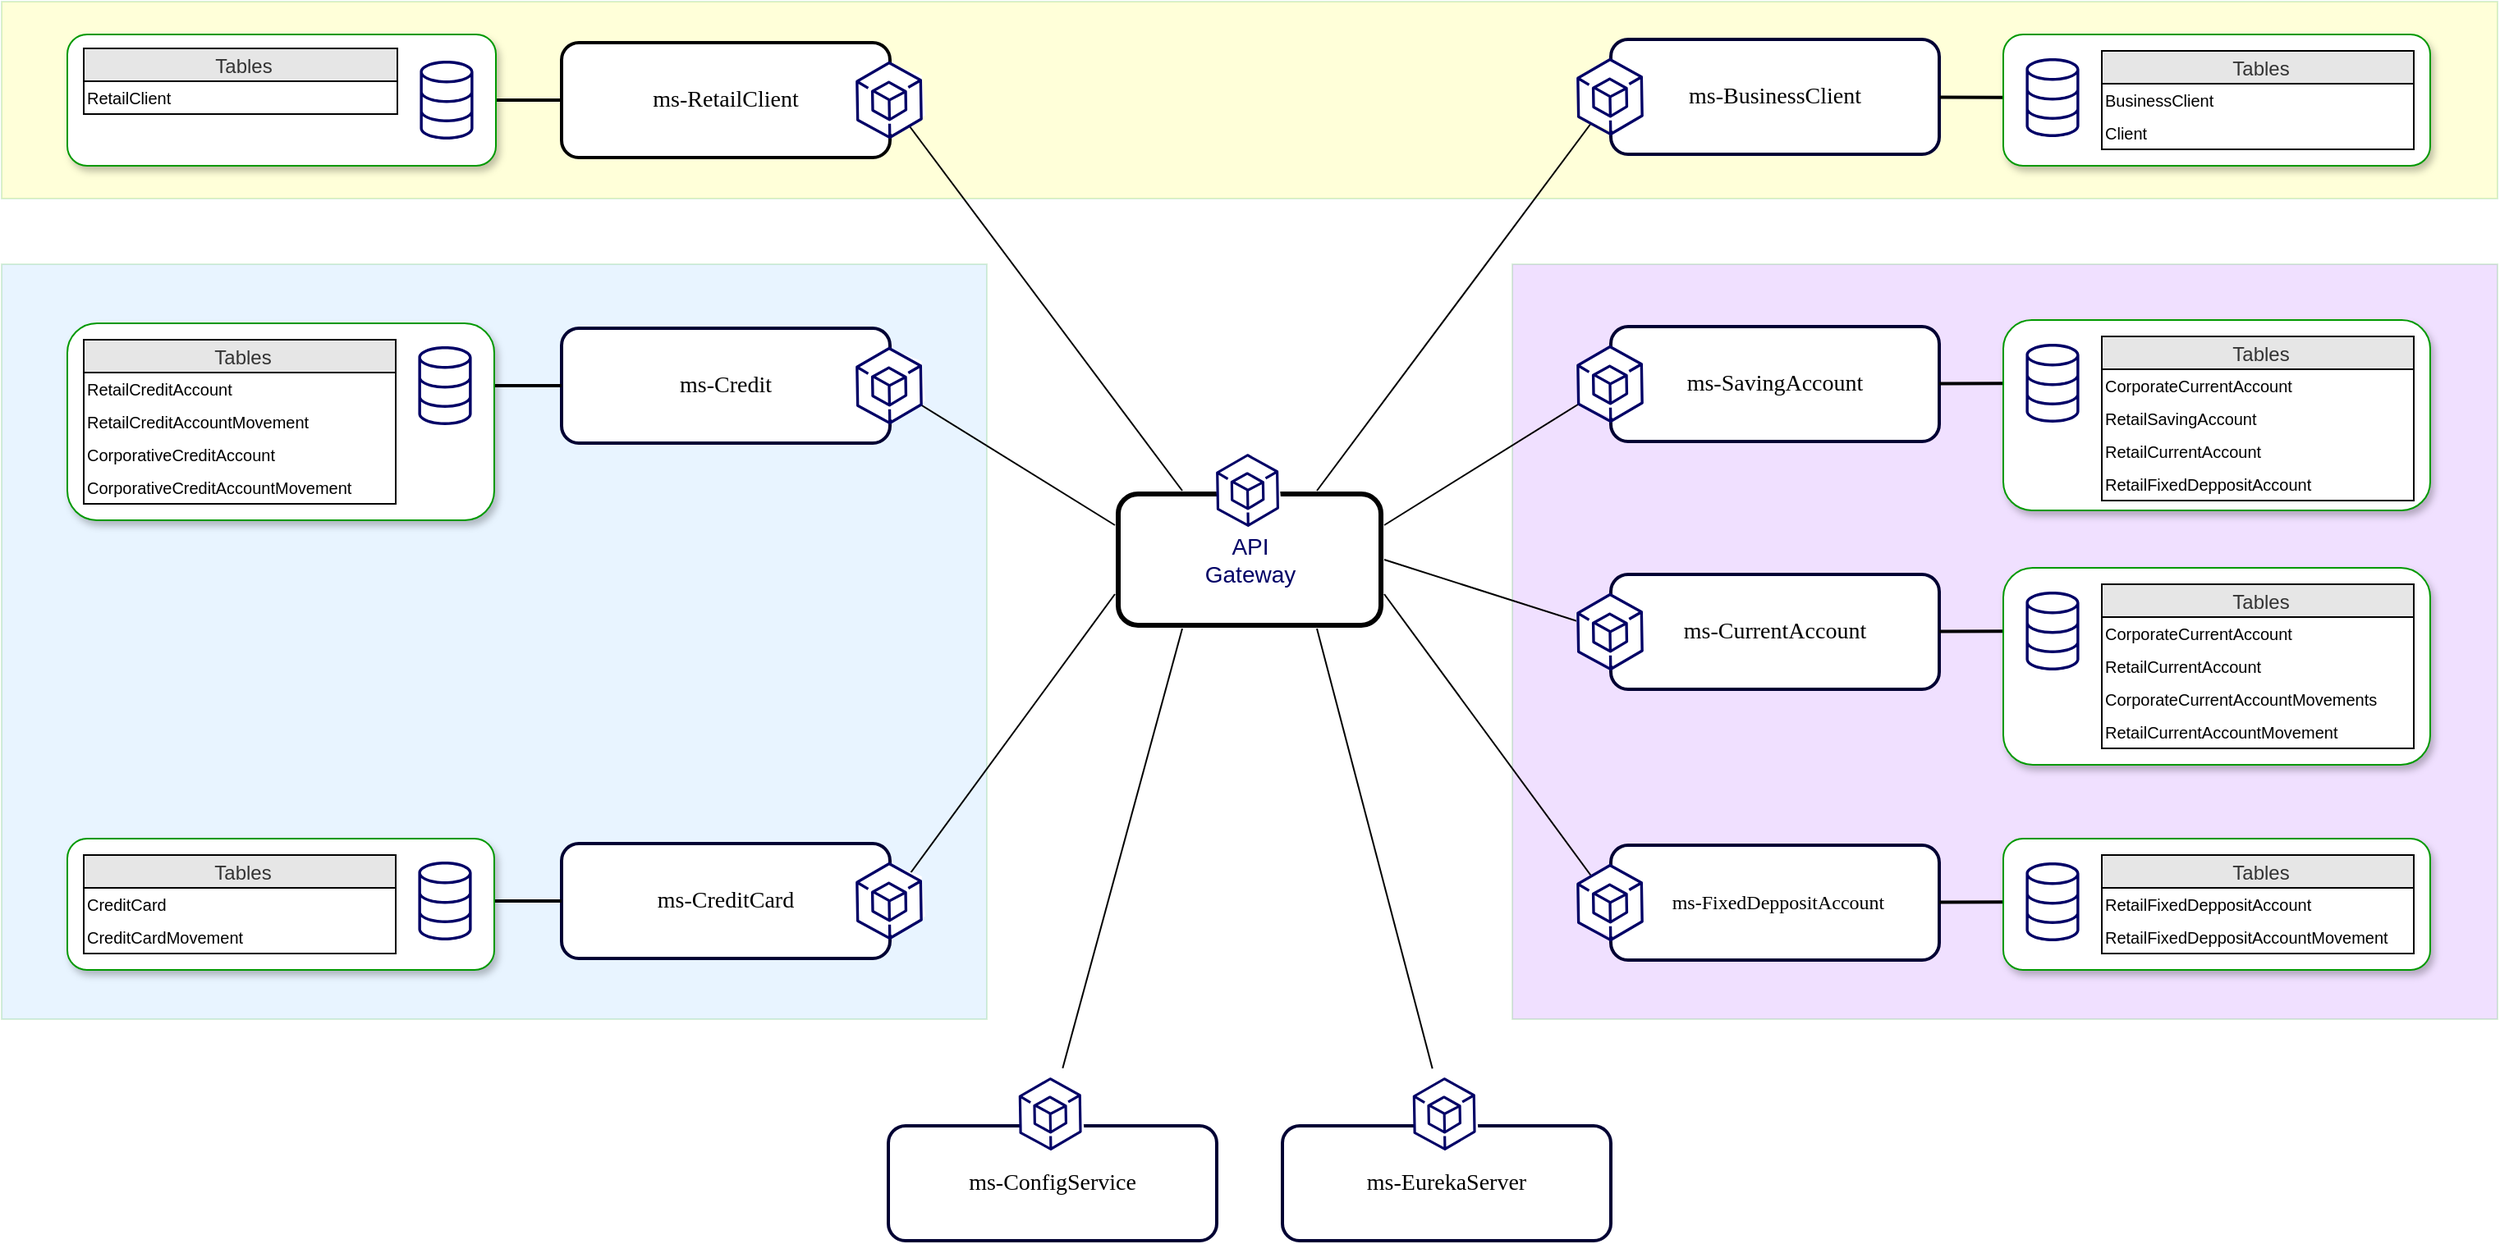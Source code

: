 <mxfile version="17.2.4" type="device"><diagram name="Page-1" id="8ce9d11a-91a2-4d17-14d8-a56ed91bf033"><mxGraphModel dx="1422" dy="865" grid="1" gridSize="10" guides="1" tooltips="1" connect="1" arrows="1" fold="1" page="1" pageScale="1" pageWidth="1654" pageHeight="1169" background="none" math="0" shadow="0"><root><mxCell id="0"/><mxCell id="1" parent="0"/><mxCell id="gxVAvb1nZ87aypQsvZ4N-100" value="" style="rounded=0;whiteSpace=wrap;html=1;shadow=0;glass=0;strokeColor=#009900;fillColor=#9933FF;opacity=15;sketch=0;gradientColor=none;gradientDirection=north;" parent="1" vertex="1"><mxGeometry x="960" y="220" width="600" height="460" as="geometry"/></mxCell><mxCell id="gxVAvb1nZ87aypQsvZ4N-98" value="" style="rounded=0;whiteSpace=wrap;html=1;shadow=0;glass=0;strokeColor=#009900;fillColor=#66B2FF;opacity=15;sketch=0;gradientColor=none;gradientDirection=north;" parent="1" vertex="1"><mxGeometry x="40" y="220" width="600" height="460" as="geometry"/></mxCell><mxCell id="gxVAvb1nZ87aypQsvZ4N-97" value="" style="rounded=0;whiteSpace=wrap;html=1;shadow=0;glass=0;strokeColor=#009900;fillColor=#FFFF00;opacity=15;sketch=0;gradientColor=none;gradientDirection=north;" parent="1" vertex="1"><mxGeometry x="40" y="60" width="1520" height="120" as="geometry"/></mxCell><mxCell id="gxVAvb1nZ87aypQsvZ4N-83" style="edgeStyle=none;rounded=0;orthogonalLoop=1;jettySize=auto;html=1;exitX=0;exitY=0.5;exitDx=0;exitDy=0;entryX=1;entryY=0.25;entryDx=0;entryDy=0;endArrow=none;endFill=0;" parent="1" source="_Uz7mDWVABXSQ33nbeNP-8" target="_Uz7mDWVABXSQ33nbeNP-144" edge="1"><mxGeometry relative="1" as="geometry"/></mxCell><mxCell id="gxVAvb1nZ87aypQsvZ4N-111" style="edgeStyle=none;rounded=0;orthogonalLoop=1;jettySize=auto;html=1;exitX=0.25;exitY=1;exitDx=0;exitDy=0;fontSize=12;endArrow=none;endFill=0;" parent="1" source="_Uz7mDWVABXSQ33nbeNP-144" target="gxVAvb1nZ87aypQsvZ4N-104" edge="1"><mxGeometry relative="1" as="geometry"/></mxCell><mxCell id="gxVAvb1nZ87aypQsvZ4N-112" style="edgeStyle=none;rounded=0;orthogonalLoop=1;jettySize=auto;html=1;exitX=0.75;exitY=1;exitDx=0;exitDy=0;fontSize=12;endArrow=none;endFill=0;" parent="1" source="_Uz7mDWVABXSQ33nbeNP-144" target="gxVAvb1nZ87aypQsvZ4N-110" edge="1"><mxGeometry relative="1" as="geometry"/></mxCell><mxCell id="gxVAvb1nZ87aypQsvZ4N-84" style="edgeStyle=none;rounded=0;orthogonalLoop=1;jettySize=auto;html=1;exitX=0;exitY=0.5;exitDx=0;exitDy=0;entryX=1;entryY=0.5;entryDx=0;entryDy=0;endArrow=none;endFill=0;" parent="1" source="JOhAV4occEGOmYZ6tUo2-1" target="_Uz7mDWVABXSQ33nbeNP-144" edge="1"><mxGeometry relative="1" as="geometry"/></mxCell><mxCell id="gxVAvb1nZ87aypQsvZ4N-86" style="edgeStyle=none;rounded=0;orthogonalLoop=1;jettySize=auto;html=1;exitX=1;exitY=0.5;exitDx=0;exitDy=0;entryX=0;entryY=0.75;entryDx=0;entryDy=0;endArrow=none;endFill=0;" parent="1" source="gxVAvb1nZ87aypQsvZ4N-43" target="_Uz7mDWVABXSQ33nbeNP-144" edge="1"><mxGeometry relative="1" as="geometry"/></mxCell><mxCell id="gxVAvb1nZ87aypQsvZ4N-85" style="edgeStyle=none;rounded=0;orthogonalLoop=1;jettySize=auto;html=1;exitX=0;exitY=0.5;exitDx=0;exitDy=0;entryX=1;entryY=0.75;entryDx=0;entryDy=0;endArrow=none;endFill=0;" parent="1" source="gxVAvb1nZ87aypQsvZ4N-58" target="_Uz7mDWVABXSQ33nbeNP-144" edge="1"><mxGeometry relative="1" as="geometry"/></mxCell><mxCell id="gxVAvb1nZ87aypQsvZ4N-79" style="edgeStyle=none;rounded=0;orthogonalLoop=1;jettySize=auto;html=1;exitX=1;exitY=0.5;exitDx=0;exitDy=0;endArrow=none;endFill=0;entryX=0.25;entryY=0;entryDx=0;entryDy=0;" parent="1" source="_Uz7mDWVABXSQ33nbeNP-14" target="_Uz7mDWVABXSQ33nbeNP-144" edge="1"><mxGeometry relative="1" as="geometry"><mxPoint x="750" y="220" as="targetPoint"/><mxPoint x="502.5" y="155" as="sourcePoint"/></mxGeometry></mxCell><mxCell id="_Uz7mDWVABXSQ33nbeNP-14" value="ms-RetailClient" style="rounded=1;whiteSpace=wrap;html=1;shadow=0;labelBackgroundColor=none;strokeWidth=2;fontFamily=Verdana;fontSize=14;align=center;strokeColor=#000000;" parent="1" vertex="1"><mxGeometry x="381" y="85" width="200" height="70" as="geometry"/></mxCell><mxCell id="_Uz7mDWVABXSQ33nbeNP-24" value="" style="group;rotation=180;" parent="1" vertex="1" connectable="0"><mxGeometry x="551" y="90.5" width="59" height="59" as="geometry"/></mxCell><mxCell id="_Uz7mDWVABXSQ33nbeNP-25" value="" style="html=1;whiteSpace=wrap;shape=isoCube2;backgroundOutline=1;isoAngle=15;strokeColor=#FFFFFF;fillColor=default;gradientColor=none;rotation=-365;" parent="_Uz7mDWVABXSQ33nbeNP-24" vertex="1"><mxGeometry x="10" y="7" width="40" height="43" as="geometry"/></mxCell><mxCell id="_Uz7mDWVABXSQ33nbeNP-26" value="" style="sketch=0;outlineConnect=0;fontColor=#232F3E;gradientColor=none;gradientDirection=north;fillColor=none;strokeColor=#000066;dashed=0;verticalLabelPosition=bottom;verticalAlign=top;align=center;html=1;fontSize=12;fontStyle=0;aspect=fixed;shape=mxgraph.aws4.resourceIcon;resIcon=mxgraph.aws4.tools_and_sdks;rotation=359;" parent="_Uz7mDWVABXSQ33nbeNP-24" vertex="1"><mxGeometry width="59" height="59" as="geometry"/></mxCell><mxCell id="_Uz7mDWVABXSQ33nbeNP-136" value="" style="edgeStyle=none;rounded=0;orthogonalLoop=1;jettySize=auto;html=1;fontSize=12;fontColor=#333333;endArrow=none;endFill=0;strokeWidth=2;" parent="1" source="_Uz7mDWVABXSQ33nbeNP-133" target="_Uz7mDWVABXSQ33nbeNP-14" edge="1"><mxGeometry relative="1" as="geometry"/></mxCell><mxCell id="_Uz7mDWVABXSQ33nbeNP-126" value="" style="whiteSpace=wrap;html=1;fontSize=14;strokeColor=#009900;fillColor=default;gradientColor=none;gradientDirection=south;rounded=1;shadow=1;" parent="1" vertex="1"><mxGeometry x="80" y="80" width="261" height="80" as="geometry"/></mxCell><mxCell id="_Uz7mDWVABXSQ33nbeNP-127" value="Tables" style="swimlane;fontStyle=0;childLayout=stackLayout;horizontal=1;startSize=20;horizontalStack=0;resizeParent=1;resizeParentMax=0;resizeLast=0;collapsible=1;marginBottom=0;fontSize=12;gradientDirection=east;spacingLeft=4;align=center;strokeColor=default;gradientColor=none;swimlaneFillColor=#FFFFFF;fillColor=#E6E6E6;fontColor=#333333;" parent="1" vertex="1"><mxGeometry x="90" y="88.5" width="191" height="40" as="geometry"><mxRectangle x="780" y="240" width="50" height="30" as="alternateBounds"/></mxGeometry></mxCell><mxCell id="_Uz7mDWVABXSQ33nbeNP-130" value="RetailClient" style="text;strokeColor=none;fillColor=none;align=left;verticalAlign=middle;spacingLeft=2;spacingRight=4;overflow=hidden;points=[[0,0.5],[1,0.5]];portConstraint=eastwest;rotatable=0;fontSize=10;spacing=0;" parent="_Uz7mDWVABXSQ33nbeNP-127" vertex="1"><mxGeometry y="20" width="191" height="20" as="geometry"/></mxCell><mxCell id="_Uz7mDWVABXSQ33nbeNP-131" value="" style="group" parent="1" vertex="1" connectable="0"><mxGeometry x="281" y="90" width="60" height="60" as="geometry"/></mxCell><mxCell id="_Uz7mDWVABXSQ33nbeNP-132" value="" style="shape=cylinder3;whiteSpace=wrap;html=1;boundedLbl=1;backgroundOutline=1;size=15;fontSize=14;strokeColor=none;fillColor=#FFFFFF;gradientColor=none;" parent="_Uz7mDWVABXSQ33nbeNP-131" vertex="1"><mxGeometry x="14.615" y="6.154" width="30.769" height="47.692" as="geometry"/></mxCell><mxCell id="_Uz7mDWVABXSQ33nbeNP-133" value="" style="sketch=0;points=[[0,0,0],[0.25,0,0],[0.5,0,0],[0.75,0,0],[1,0,0],[0,1,0],[0.25,1,0],[0.5,1,0],[0.75,1,0],[1,1,0],[0,0.25,0],[0,0.5,0],[0,0.75,0],[1,0.25,0],[1,0.5,0],[1,0.75,0]];outlineConnect=0;fontColor=#232F3E;gradientColor=none;gradientDirection=north;fillColor=none;strokeColor=#000066;dashed=0;verticalLabelPosition=bottom;verticalAlign=top;align=center;html=1;fontSize=12;fontStyle=0;aspect=fixed;shape=mxgraph.aws4.resourceIcon;resIcon=mxgraph.aws4.database;" parent="_Uz7mDWVABXSQ33nbeNP-131" vertex="1"><mxGeometry width="60" height="60" as="geometry"/></mxCell><mxCell id="gxVAvb1nZ87aypQsvZ4N-81" style="edgeStyle=none;rounded=0;orthogonalLoop=1;jettySize=auto;html=1;exitX=0;exitY=0.5;exitDx=0;exitDy=0;entryX=0.75;entryY=0;entryDx=0;entryDy=0;endArrow=none;endFill=0;" parent="1" source="17ea667e15c223fc-8" target="_Uz7mDWVABXSQ33nbeNP-144" edge="1"><mxGeometry relative="1" as="geometry"/></mxCell><mxCell id="gxVAvb1nZ87aypQsvZ4N-82" style="edgeStyle=none;rounded=0;orthogonalLoop=1;jettySize=auto;html=1;exitX=1;exitY=0.5;exitDx=0;exitDy=0;entryX=0;entryY=0.25;entryDx=0;entryDy=0;endArrow=none;endFill=0;" parent="1" source="_Uz7mDWVABXSQ33nbeNP-13" target="_Uz7mDWVABXSQ33nbeNP-144" edge="1"><mxGeometry relative="1" as="geometry"/></mxCell><mxCell id="gxVAvb1nZ87aypQsvZ4N-90" value="" style="group" parent="1" vertex="1" connectable="0"><mxGeometry x="80" y="570" width="530" height="80" as="geometry"/></mxCell><mxCell id="gxVAvb1nZ87aypQsvZ4N-43" value="ms-CreditCard" style="rounded=1;whiteSpace=wrap;html=1;shadow=0;labelBackgroundColor=none;strokeWidth=2;fontFamily=Verdana;fontSize=14;align=center;perimeterSpacing=0;strokeColor=#000033;" parent="gxVAvb1nZ87aypQsvZ4N-90" vertex="1"><mxGeometry x="301" y="3" width="200" height="70" as="geometry"/></mxCell><mxCell id="gxVAvb1nZ87aypQsvZ4N-44" value="" style="group;rotation=180;" parent="gxVAvb1nZ87aypQsvZ4N-90" vertex="1" connectable="0"><mxGeometry x="471" y="8.5" width="59" height="59" as="geometry"/></mxCell><mxCell id="gxVAvb1nZ87aypQsvZ4N-45" value="" style="html=1;whiteSpace=wrap;shape=isoCube2;backgroundOutline=1;isoAngle=15;strokeColor=#FFFFFF;fillColor=default;gradientColor=none;rotation=-365;" parent="gxVAvb1nZ87aypQsvZ4N-44" vertex="1"><mxGeometry x="10" y="7" width="40" height="43" as="geometry"/></mxCell><mxCell id="gxVAvb1nZ87aypQsvZ4N-46" value="" style="sketch=0;outlineConnect=0;fontColor=#232F3E;gradientColor=none;gradientDirection=north;fillColor=none;strokeColor=#000066;dashed=0;verticalLabelPosition=bottom;verticalAlign=top;align=center;html=1;fontSize=12;fontStyle=0;aspect=fixed;shape=mxgraph.aws4.resourceIcon;resIcon=mxgraph.aws4.tools_and_sdks;rotation=359;" parent="gxVAvb1nZ87aypQsvZ4N-44" vertex="1"><mxGeometry width="59" height="59" as="geometry"/></mxCell><mxCell id="gxVAvb1nZ87aypQsvZ4N-47" value="" style="edgeStyle=none;rounded=0;orthogonalLoop=1;jettySize=auto;html=1;fontSize=12;fontColor=#333333;endArrow=none;endFill=0;strokeWidth=2;" parent="gxVAvb1nZ87aypQsvZ4N-90" source="gxVAvb1nZ87aypQsvZ4N-56" target="gxVAvb1nZ87aypQsvZ4N-43" edge="1"><mxGeometry relative="1" as="geometry"/></mxCell><mxCell id="gxVAvb1nZ87aypQsvZ4N-48" value="" style="whiteSpace=wrap;html=1;fontSize=14;strokeColor=#009900;fillColor=#FFFFFF;gradientColor=none;gradientDirection=south;shadow=1;rounded=1;" parent="gxVAvb1nZ87aypQsvZ4N-90" vertex="1"><mxGeometry width="260" height="80" as="geometry"/></mxCell><mxCell id="gxVAvb1nZ87aypQsvZ4N-49" value="Tables" style="swimlane;fontStyle=0;childLayout=stackLayout;horizontal=1;startSize=20;horizontalStack=0;resizeParent=1;resizeParentMax=0;resizeLast=0;collapsible=1;marginBottom=0;fontSize=12;gradientDirection=east;spacingLeft=4;align=center;strokeColor=default;gradientColor=none;swimlaneFillColor=#FFFFFF;fillColor=#E6E6E6;fontColor=#333333;" parent="gxVAvb1nZ87aypQsvZ4N-90" vertex="1"><mxGeometry x="10" y="10" width="190" height="60" as="geometry"><mxRectangle x="780" y="240" width="50" height="30" as="alternateBounds"/></mxGeometry></mxCell><mxCell id="gxVAvb1nZ87aypQsvZ4N-50" value="CreditCard" style="text;strokeColor=none;fillColor=none;align=left;verticalAlign=middle;spacingLeft=2;spacingRight=4;overflow=hidden;points=[[0,0.5],[1,0.5]];portConstraint=eastwest;rotatable=0;fontSize=10;spacing=0;" parent="gxVAvb1nZ87aypQsvZ4N-49" vertex="1"><mxGeometry y="20" width="190" height="20" as="geometry"/></mxCell><mxCell id="gxVAvb1nZ87aypQsvZ4N-51" value="CreditCardMovement" style="text;strokeColor=none;fillColor=none;align=left;verticalAlign=middle;spacingLeft=2;spacingRight=4;overflow=hidden;points=[[0,0.5],[1,0.5]];portConstraint=eastwest;rotatable=0;fontSize=10;spacing=0;" parent="gxVAvb1nZ87aypQsvZ4N-49" vertex="1"><mxGeometry y="40" width="190" height="20" as="geometry"/></mxCell><mxCell id="gxVAvb1nZ87aypQsvZ4N-54" value="" style="group" parent="gxVAvb1nZ87aypQsvZ4N-90" vertex="1" connectable="0"><mxGeometry x="200" y="8" width="60" height="60" as="geometry"/></mxCell><mxCell id="gxVAvb1nZ87aypQsvZ4N-55" value="" style="shape=cylinder3;whiteSpace=wrap;html=1;boundedLbl=1;backgroundOutline=1;size=15;fontSize=14;strokeColor=none;fillColor=#FFFFFF;gradientColor=none;" parent="gxVAvb1nZ87aypQsvZ4N-54" vertex="1"><mxGeometry x="14.615" y="6.154" width="30.769" height="47.692" as="geometry"/></mxCell><mxCell id="gxVAvb1nZ87aypQsvZ4N-56" value="" style="sketch=0;points=[[0,0,0],[0.25,0,0],[0.5,0,0],[0.75,0,0],[1,0,0],[0,1,0],[0.25,1,0],[0.5,1,0],[0.75,1,0],[1,1,0],[0,0.25,0],[0,0.5,0],[0,0.75,0],[1,0.25,0],[1,0.5,0],[1,0.75,0]];outlineConnect=0;fontColor=#232F3E;gradientColor=none;gradientDirection=north;fillColor=none;strokeColor=#000066;dashed=0;verticalLabelPosition=bottom;verticalAlign=top;align=center;html=1;fontSize=12;fontStyle=0;aspect=fixed;shape=mxgraph.aws4.resourceIcon;resIcon=mxgraph.aws4.database;" parent="gxVAvb1nZ87aypQsvZ4N-54" vertex="1"><mxGeometry width="60" height="60" as="geometry"/></mxCell><mxCell id="gxVAvb1nZ87aypQsvZ4N-91" value="" style="group" parent="1" vertex="1" connectable="0"><mxGeometry x="990" y="570" width="529" height="80" as="geometry"/></mxCell><mxCell id="gxVAvb1nZ87aypQsvZ4N-58" value="ms-FixedDeppositAccount" style="rounded=1;whiteSpace=wrap;html=1;shadow=0;labelBackgroundColor=none;strokeWidth=2;fontFamily=Verdana;fontSize=12;align=center;strokeColor=#000033;spacingLeft=4;" parent="gxVAvb1nZ87aypQsvZ4N-91" vertex="1"><mxGeometry x="30" y="4" width="200" height="70" as="geometry"/></mxCell><mxCell id="gxVAvb1nZ87aypQsvZ4N-59" value="" style="group;rotation=180;" parent="gxVAvb1nZ87aypQsvZ4N-91" vertex="1" connectable="0"><mxGeometry y="9.5" width="59" height="59" as="geometry"/></mxCell><mxCell id="gxVAvb1nZ87aypQsvZ4N-60" value="" style="html=1;whiteSpace=wrap;shape=isoCube2;backgroundOutline=1;isoAngle=15;strokeColor=#FFFFFF;fillColor=default;gradientColor=none;rotation=-365;" parent="gxVAvb1nZ87aypQsvZ4N-59" vertex="1"><mxGeometry x="10" y="7" width="40" height="43" as="geometry"/></mxCell><mxCell id="gxVAvb1nZ87aypQsvZ4N-61" value="" style="sketch=0;outlineConnect=0;fontColor=#232F3E;gradientColor=none;gradientDirection=north;fillColor=none;strokeColor=#000066;dashed=0;verticalLabelPosition=bottom;verticalAlign=top;align=center;html=1;fontSize=12;fontStyle=0;aspect=fixed;shape=mxgraph.aws4.resourceIcon;resIcon=mxgraph.aws4.tools_and_sdks;rotation=359;" parent="gxVAvb1nZ87aypQsvZ4N-59" vertex="1"><mxGeometry width="59" height="59" as="geometry"/></mxCell><mxCell id="gxVAvb1nZ87aypQsvZ4N-62" value="" style="edgeStyle=none;rounded=0;orthogonalLoop=1;jettySize=auto;html=1;fontSize=12;fontColor=#333333;endArrow=none;endFill=0;strokeWidth=2;" parent="gxVAvb1nZ87aypQsvZ4N-91" source="gxVAvb1nZ87aypQsvZ4N-71" target="gxVAvb1nZ87aypQsvZ4N-58" edge="1"><mxGeometry relative="1" as="geometry"/></mxCell><mxCell id="gxVAvb1nZ87aypQsvZ4N-63" value="" style="whiteSpace=wrap;html=1;fontSize=14;strokeColor=#009900;fillColor=#FFFFFF;gradientColor=none;gradientDirection=south;shadow=1;rounded=1;" parent="gxVAvb1nZ87aypQsvZ4N-91" vertex="1"><mxGeometry x="269" width="260" height="80" as="geometry"/></mxCell><mxCell id="gxVAvb1nZ87aypQsvZ4N-64" value="Tables" style="swimlane;fontStyle=0;childLayout=stackLayout;horizontal=1;startSize=20;horizontalStack=0;resizeParent=1;resizeParentMax=0;resizeLast=0;collapsible=1;marginBottom=0;fontSize=12;gradientDirection=east;spacingLeft=4;align=center;strokeColor=default;gradientColor=none;swimlaneFillColor=#FFFFFF;fillColor=#E6E6E6;fontColor=#333333;" parent="gxVAvb1nZ87aypQsvZ4N-91" vertex="1"><mxGeometry x="329" y="10" width="190" height="60" as="geometry"><mxRectangle x="780" y="240" width="50" height="30" as="alternateBounds"/></mxGeometry></mxCell><mxCell id="gxVAvb1nZ87aypQsvZ4N-68" value="RetailFixedDeppositAccount" style="text;strokeColor=none;fillColor=none;align=left;verticalAlign=middle;spacingLeft=2;spacingRight=4;overflow=hidden;points=[[0,0.5],[1,0.5]];portConstraint=eastwest;rotatable=0;fontSize=10;spacing=0;" parent="gxVAvb1nZ87aypQsvZ4N-64" vertex="1"><mxGeometry y="20" width="190" height="20" as="geometry"/></mxCell><mxCell id="gxVAvb1nZ87aypQsvZ4N-66" value="RetailFixedDeppositAccountMovement" style="text;strokeColor=none;fillColor=none;align=left;verticalAlign=middle;spacingLeft=2;spacingRight=4;overflow=hidden;points=[[0,0.5],[1,0.5]];portConstraint=eastwest;rotatable=0;fontSize=10;spacing=0;" parent="gxVAvb1nZ87aypQsvZ4N-64" vertex="1"><mxGeometry y="40" width="190" height="20" as="geometry"/></mxCell><mxCell id="gxVAvb1nZ87aypQsvZ4N-69" value="" style="group" parent="gxVAvb1nZ87aypQsvZ4N-91" vertex="1" connectable="0"><mxGeometry x="269" y="8.5" width="60" height="60" as="geometry"/></mxCell><mxCell id="gxVAvb1nZ87aypQsvZ4N-70" value="" style="shape=cylinder3;whiteSpace=wrap;html=1;boundedLbl=1;backgroundOutline=1;size=15;fontSize=14;strokeColor=none;fillColor=#FFFFFF;gradientColor=none;" parent="gxVAvb1nZ87aypQsvZ4N-69" vertex="1"><mxGeometry x="14.615" y="6.154" width="30.769" height="47.692" as="geometry"/></mxCell><mxCell id="gxVAvb1nZ87aypQsvZ4N-71" value="" style="sketch=0;points=[[0,0,0],[0.25,0,0],[0.5,0,0],[0.75,0,0],[1,0,0],[0,1,0],[0.25,1,0],[0.5,1,0],[0.75,1,0],[1,1,0],[0,0.25,0],[0,0.5,0],[0,0.75,0],[1,0.25,0],[1,0.5,0],[1,0.75,0]];outlineConnect=0;fontColor=#232F3E;gradientColor=none;gradientDirection=north;fillColor=none;strokeColor=#000066;dashed=0;verticalLabelPosition=bottom;verticalAlign=top;align=center;html=1;fontSize=12;fontStyle=0;aspect=fixed;shape=mxgraph.aws4.resourceIcon;resIcon=mxgraph.aws4.database;" parent="gxVAvb1nZ87aypQsvZ4N-69" vertex="1"><mxGeometry width="60" height="60" as="geometry"/></mxCell><mxCell id="gxVAvb1nZ87aypQsvZ4N-92" value="" style="group" parent="1" vertex="1" connectable="0"><mxGeometry x="80" y="256" width="530" height="120" as="geometry"/></mxCell><mxCell id="_Uz7mDWVABXSQ33nbeNP-13" value="ms-Credit" style="rounded=1;whiteSpace=wrap;html=1;shadow=0;labelBackgroundColor=none;strokeWidth=2;fontFamily=Verdana;fontSize=14;align=center;perimeterSpacing=0;strokeColor=#000033;" parent="gxVAvb1nZ87aypQsvZ4N-92" vertex="1"><mxGeometry x="301" y="3" width="200" height="70" as="geometry"/></mxCell><mxCell id="_Uz7mDWVABXSQ33nbeNP-139" value="" style="edgeStyle=none;rounded=0;orthogonalLoop=1;jettySize=auto;html=1;fontSize=12;fontColor=#333333;endArrow=none;endFill=0;strokeWidth=2;" parent="gxVAvb1nZ87aypQsvZ4N-92" source="_Uz7mDWVABXSQ33nbeNP-105" target="_Uz7mDWVABXSQ33nbeNP-13" edge="1"><mxGeometry relative="1" as="geometry"/></mxCell><mxCell id="_Uz7mDWVABXSQ33nbeNP-98" value="" style="whiteSpace=wrap;html=1;fontSize=14;strokeColor=#009900;fillColor=#FFFFFF;gradientColor=none;gradientDirection=south;rounded=1;shadow=1;" parent="gxVAvb1nZ87aypQsvZ4N-92" vertex="1"><mxGeometry width="260" height="120" as="geometry"/></mxCell><mxCell id="_Uz7mDWVABXSQ33nbeNP-99" value="Tables" style="swimlane;fontStyle=0;childLayout=stackLayout;horizontal=1;startSize=20;horizontalStack=0;resizeParent=1;resizeParentMax=0;resizeLast=0;collapsible=1;marginBottom=0;fontSize=12;gradientDirection=east;spacingLeft=4;align=center;strokeColor=default;gradientColor=none;swimlaneFillColor=#FFFFFF;fillColor=#E6E6E6;fontColor=#333333;" parent="gxVAvb1nZ87aypQsvZ4N-92" vertex="1"><mxGeometry x="10" y="10" width="190" height="100" as="geometry"><mxRectangle x="780" y="240" width="50" height="30" as="alternateBounds"/></mxGeometry></mxCell><mxCell id="gxVAvb1nZ87aypQsvZ4N-40" value="RetailCreditAccount" style="text;strokeColor=none;fillColor=none;align=left;verticalAlign=middle;spacingLeft=2;spacingRight=4;overflow=hidden;points=[[0,0.5],[1,0.5]];portConstraint=eastwest;rotatable=0;fontSize=10;spacing=0;" parent="_Uz7mDWVABXSQ33nbeNP-99" vertex="1"><mxGeometry y="20" width="190" height="20" as="geometry"/></mxCell><mxCell id="_Uz7mDWVABXSQ33nbeNP-100" value="RetailCreditAccountMovement" style="text;strokeColor=none;fillColor=none;align=left;verticalAlign=middle;spacingLeft=2;spacingRight=4;overflow=hidden;points=[[0,0.5],[1,0.5]];portConstraint=eastwest;rotatable=0;fontSize=10;spacing=0;" parent="_Uz7mDWVABXSQ33nbeNP-99" vertex="1"><mxGeometry y="40" width="190" height="20" as="geometry"/></mxCell><mxCell id="gxVAvb1nZ87aypQsvZ4N-42" value="CorporativeCreditAccount" style="text;strokeColor=none;fillColor=none;align=left;verticalAlign=middle;spacingLeft=2;spacingRight=4;overflow=hidden;points=[[0,0.5],[1,0.5]];portConstraint=eastwest;rotatable=0;fontSize=10;spacing=0;" parent="_Uz7mDWVABXSQ33nbeNP-99" vertex="1"><mxGeometry y="60" width="190" height="20" as="geometry"/></mxCell><mxCell id="_Uz7mDWVABXSQ33nbeNP-101" value="CorporativeCreditAccountMovement" style="text;strokeColor=none;fillColor=none;align=left;verticalAlign=middle;spacingLeft=2;spacingRight=4;overflow=hidden;points=[[0,0.5],[1,0.5]];portConstraint=eastwest;rotatable=0;fontSize=10;spacing=0;" parent="_Uz7mDWVABXSQ33nbeNP-99" vertex="1"><mxGeometry y="80" width="190" height="20" as="geometry"/></mxCell><mxCell id="_Uz7mDWVABXSQ33nbeNP-103" value="" style="group" parent="gxVAvb1nZ87aypQsvZ4N-92" vertex="1" connectable="0"><mxGeometry x="200" y="8" width="60" height="60" as="geometry"/></mxCell><mxCell id="_Uz7mDWVABXSQ33nbeNP-104" value="" style="shape=cylinder3;whiteSpace=wrap;html=1;boundedLbl=1;backgroundOutline=1;size=15;fontSize=14;strokeColor=none;fillColor=#FFFFFF;gradientColor=none;" parent="_Uz7mDWVABXSQ33nbeNP-103" vertex="1"><mxGeometry x="14.615" y="6.154" width="30.769" height="47.692" as="geometry"/></mxCell><mxCell id="_Uz7mDWVABXSQ33nbeNP-105" value="" style="sketch=0;points=[[0,0,0],[0.25,0,0],[0.5,0,0],[0.75,0,0],[1,0,0],[0,1,0],[0.25,1,0],[0.5,1,0],[0.75,1,0],[1,1,0],[0,0.25,0],[0,0.5,0],[0,0.75,0],[1,0.25,0],[1,0.5,0],[1,0.75,0]];outlineConnect=0;fontColor=#232F3E;gradientColor=none;gradientDirection=north;fillColor=none;strokeColor=#000066;dashed=0;verticalLabelPosition=bottom;verticalAlign=top;align=center;html=1;fontSize=12;fontStyle=0;aspect=fixed;shape=mxgraph.aws4.resourceIcon;resIcon=mxgraph.aws4.database;" parent="_Uz7mDWVABXSQ33nbeNP-103" vertex="1"><mxGeometry width="60" height="60" as="geometry"/></mxCell><mxCell id="_Uz7mDWVABXSQ33nbeNP-21" value="" style="group;rotation=180;" parent="gxVAvb1nZ87aypQsvZ4N-92" vertex="1" connectable="0"><mxGeometry x="471" y="8.5" width="59" height="59" as="geometry"/></mxCell><mxCell id="_Uz7mDWVABXSQ33nbeNP-22" value="" style="html=1;whiteSpace=wrap;shape=isoCube2;backgroundOutline=1;isoAngle=15;strokeColor=#FFFFFF;fillColor=default;gradientColor=none;rotation=-365;" parent="_Uz7mDWVABXSQ33nbeNP-21" vertex="1"><mxGeometry x="10" y="7" width="40" height="43" as="geometry"/></mxCell><mxCell id="_Uz7mDWVABXSQ33nbeNP-23" value="" style="sketch=0;outlineConnect=0;fontColor=#232F3E;gradientColor=none;gradientDirection=north;fillColor=none;strokeColor=#000066;dashed=0;verticalLabelPosition=bottom;verticalAlign=top;align=center;html=1;fontSize=12;fontStyle=0;aspect=fixed;shape=mxgraph.aws4.resourceIcon;resIcon=mxgraph.aws4.tools_and_sdks;rotation=359;" parent="_Uz7mDWVABXSQ33nbeNP-21" vertex="1"><mxGeometry width="59" height="59" as="geometry"/></mxCell><mxCell id="gxVAvb1nZ87aypQsvZ4N-93" value="" style="group" parent="1" vertex="1" connectable="0"><mxGeometry x="990" y="405" width="529" height="120" as="geometry"/></mxCell><mxCell id="JOhAV4occEGOmYZ6tUo2-1" value="ms-CurrentAccount" style="rounded=1;whiteSpace=wrap;html=1;shadow=0;labelBackgroundColor=none;strokeWidth=2;fontFamily=Verdana;fontSize=14;align=center;strokeColor=#000033;" parent="gxVAvb1nZ87aypQsvZ4N-93" vertex="1"><mxGeometry x="30" y="4" width="200" height="70" as="geometry"/></mxCell><mxCell id="JOhAV4occEGOmYZ6tUo2-5" value="" style="edgeStyle=none;rounded=0;orthogonalLoop=1;jettySize=auto;html=1;fontSize=12;fontColor=#333333;endArrow=none;endFill=0;strokeWidth=2;" parent="gxVAvb1nZ87aypQsvZ4N-93" source="JOhAV4occEGOmYZ6tUo2-15" target="JOhAV4occEGOmYZ6tUo2-1" edge="1"><mxGeometry relative="1" as="geometry"/></mxCell><mxCell id="JOhAV4occEGOmYZ6tUo2-7" value="" style="whiteSpace=wrap;html=1;fontSize=14;strokeColor=#009900;fillColor=#FFFFFF;gradientColor=none;gradientDirection=south;rounded=1;shadow=1;" parent="gxVAvb1nZ87aypQsvZ4N-93" vertex="1"><mxGeometry x="269" width="260" height="120" as="geometry"/></mxCell><mxCell id="JOhAV4occEGOmYZ6tUo2-8" value="Tables" style="swimlane;fontStyle=0;childLayout=stackLayout;horizontal=1;startSize=20;horizontalStack=0;resizeParent=1;resizeParentMax=0;resizeLast=0;collapsible=1;marginBottom=0;fontSize=12;gradientDirection=east;spacingLeft=4;align=center;strokeColor=default;gradientColor=none;swimlaneFillColor=#FFFFFF;fillColor=#E6E6E6;fontColor=#333333;" parent="gxVAvb1nZ87aypQsvZ4N-93" vertex="1"><mxGeometry x="329" y="10" width="190" height="100" as="geometry"><mxRectangle x="780" y="240" width="50" height="30" as="alternateBounds"/></mxGeometry></mxCell><mxCell id="JOhAV4occEGOmYZ6tUo2-9" value="CorporateCurrentAccount" style="text;strokeColor=none;fillColor=none;align=left;verticalAlign=middle;spacingLeft=2;spacingRight=4;overflow=hidden;points=[[0,0.5],[1,0.5]];portConstraint=eastwest;rotatable=0;fontSize=10;spacing=0;" parent="JOhAV4occEGOmYZ6tUo2-8" vertex="1"><mxGeometry y="20" width="190" height="20" as="geometry"/></mxCell><mxCell id="gxVAvb1nZ87aypQsvZ4N-72" value="RetailCurrentAccount" style="text;strokeColor=none;fillColor=none;align=left;verticalAlign=middle;spacingLeft=2;spacingRight=4;overflow=hidden;points=[[0,0.5],[1,0.5]];portConstraint=eastwest;rotatable=0;fontSize=10;spacing=0;" parent="JOhAV4occEGOmYZ6tUo2-8" vertex="1"><mxGeometry y="40" width="190" height="20" as="geometry"/></mxCell><mxCell id="JOhAV4occEGOmYZ6tUo2-10" value="CorporateCurrentAccountMovements" style="text;strokeColor=none;fillColor=none;align=left;verticalAlign=middle;spacingLeft=2;spacingRight=4;overflow=hidden;points=[[0,0.5],[1,0.5]];portConstraint=eastwest;rotatable=0;fontSize=10;spacing=0;" parent="JOhAV4occEGOmYZ6tUo2-8" vertex="1"><mxGeometry y="60" width="190" height="20" as="geometry"/></mxCell><mxCell id="gxVAvb1nZ87aypQsvZ4N-73" value="RetailCurrentAccountMovement" style="text;strokeColor=none;fillColor=none;align=left;verticalAlign=middle;spacingLeft=2;spacingRight=4;overflow=hidden;points=[[0,0.5],[1,0.5]];portConstraint=eastwest;rotatable=0;fontSize=10;spacing=0;" parent="JOhAV4occEGOmYZ6tUo2-8" vertex="1"><mxGeometry y="80" width="190" height="20" as="geometry"/></mxCell><mxCell id="JOhAV4occEGOmYZ6tUo2-13" value="" style="group" parent="gxVAvb1nZ87aypQsvZ4N-93" vertex="1" connectable="0"><mxGeometry x="269" y="8.5" width="60" height="60" as="geometry"/></mxCell><mxCell id="JOhAV4occEGOmYZ6tUo2-14" value="" style="shape=cylinder3;whiteSpace=wrap;html=1;boundedLbl=1;backgroundOutline=1;size=15;fontSize=14;strokeColor=none;fillColor=#FFFFFF;gradientColor=none;" parent="JOhAV4occEGOmYZ6tUo2-13" vertex="1"><mxGeometry x="14.615" y="6.154" width="30.769" height="47.692" as="geometry"/></mxCell><mxCell id="JOhAV4occEGOmYZ6tUo2-15" value="" style="sketch=0;points=[[0,0,0],[0.25,0,0],[0.5,0,0],[0.75,0,0],[1,0,0],[0,1,0],[0.25,1,0],[0.5,1,0],[0.75,1,0],[1,1,0],[0,0.25,0],[0,0.5,0],[0,0.75,0],[1,0.25,0],[1,0.5,0],[1,0.75,0]];outlineConnect=0;fontColor=#232F3E;gradientColor=none;gradientDirection=north;fillColor=none;strokeColor=#000066;dashed=0;verticalLabelPosition=bottom;verticalAlign=top;align=center;html=1;fontSize=12;fontStyle=0;aspect=fixed;shape=mxgraph.aws4.resourceIcon;resIcon=mxgraph.aws4.database;" parent="JOhAV4occEGOmYZ6tUo2-13" vertex="1"><mxGeometry width="60" height="60" as="geometry"/></mxCell><mxCell id="JOhAV4occEGOmYZ6tUo2-2" value="" style="group;rotation=180;" parent="gxVAvb1nZ87aypQsvZ4N-93" vertex="1" connectable="0"><mxGeometry y="9.5" width="59" height="59" as="geometry"/></mxCell><mxCell id="JOhAV4occEGOmYZ6tUo2-3" value="" style="html=1;whiteSpace=wrap;shape=isoCube2;backgroundOutline=1;isoAngle=15;strokeColor=#FFFFFF;fillColor=default;gradientColor=none;rotation=-365;" parent="JOhAV4occEGOmYZ6tUo2-2" vertex="1"><mxGeometry x="10" y="7" width="40" height="43" as="geometry"/></mxCell><mxCell id="JOhAV4occEGOmYZ6tUo2-4" value="" style="sketch=0;outlineConnect=0;fontColor=#232F3E;gradientColor=none;gradientDirection=north;fillColor=none;strokeColor=#000066;dashed=0;verticalLabelPosition=bottom;verticalAlign=top;align=center;html=1;fontSize=12;fontStyle=0;aspect=fixed;shape=mxgraph.aws4.resourceIcon;resIcon=mxgraph.aws4.tools_and_sdks;rotation=359;" parent="JOhAV4occEGOmYZ6tUo2-2" vertex="1"><mxGeometry width="59" height="59" as="geometry"/></mxCell><mxCell id="gxVAvb1nZ87aypQsvZ4N-95" value="" style="group;shadow=1;rounded=1;glass=0;" parent="1" vertex="1" connectable="0"><mxGeometry x="990" y="80" width="529" height="80" as="geometry"/></mxCell><mxCell id="17ea667e15c223fc-8" value="ms-BusinessClient" style="rounded=1;whiteSpace=wrap;html=1;shadow=0;labelBackgroundColor=none;strokeWidth=2;fontFamily=Verdana;fontSize=14;align=center;strokeColor=#000033;" parent="gxVAvb1nZ87aypQsvZ4N-95" vertex="1"><mxGeometry x="30" y="3" width="200" height="70" as="geometry"/></mxCell><mxCell id="_Uz7mDWVABXSQ33nbeNP-137" value="" style="edgeStyle=none;rounded=0;orthogonalLoop=1;jettySize=auto;html=1;fontSize=12;fontColor=#333333;endArrow=none;endFill=0;strokeWidth=2;" parent="gxVAvb1nZ87aypQsvZ4N-95" source="_Uz7mDWVABXSQ33nbeNP-124" target="17ea667e15c223fc-8" edge="1"><mxGeometry relative="1" as="geometry"/></mxCell><mxCell id="_Uz7mDWVABXSQ33nbeNP-117" value="" style="whiteSpace=wrap;html=1;fontSize=14;strokeColor=#009900;fillColor=#FFFFFF;gradientColor=none;gradientDirection=south;rounded=1;shadow=1;glass=0;" parent="gxVAvb1nZ87aypQsvZ4N-95" vertex="1"><mxGeometry x="269" width="260" height="80" as="geometry"/></mxCell><mxCell id="_Uz7mDWVABXSQ33nbeNP-118" value="Tables" style="swimlane;fontStyle=0;childLayout=stackLayout;horizontal=1;startSize=20;horizontalStack=0;resizeParent=1;resizeParentMax=0;resizeLast=0;collapsible=1;marginBottom=0;fontSize=12;gradientDirection=east;spacingLeft=4;align=center;strokeColor=default;gradientColor=none;swimlaneFillColor=#FFFFFF;fillColor=#E6E6E6;fontColor=#333333;" parent="gxVAvb1nZ87aypQsvZ4N-95" vertex="1"><mxGeometry x="329" y="10" width="190" height="60" as="geometry"><mxRectangle x="780" y="240" width="50" height="30" as="alternateBounds"/></mxGeometry></mxCell><mxCell id="_Uz7mDWVABXSQ33nbeNP-121" value="BusinessClient" style="text;strokeColor=none;fillColor=none;align=left;verticalAlign=middle;spacingLeft=2;spacingRight=4;overflow=hidden;points=[[0,0.5],[1,0.5]];portConstraint=eastwest;rotatable=0;fontSize=10;spacing=0;" parent="_Uz7mDWVABXSQ33nbeNP-118" vertex="1"><mxGeometry y="20" width="190" height="20" as="geometry"/></mxCell><mxCell id="gxVAvb1nZ87aypQsvZ4N-57" value="Client" style="text;strokeColor=none;fillColor=none;align=left;verticalAlign=middle;spacingLeft=2;spacingRight=4;overflow=hidden;points=[[0,0.5],[1,0.5]];portConstraint=eastwest;rotatable=0;fontSize=10;spacing=0;" parent="_Uz7mDWVABXSQ33nbeNP-118" vertex="1"><mxGeometry y="40" width="190" height="20" as="geometry"/></mxCell><mxCell id="_Uz7mDWVABXSQ33nbeNP-122" value="" style="group" parent="gxVAvb1nZ87aypQsvZ4N-95" vertex="1" connectable="0"><mxGeometry x="269" y="8.5" width="60" height="60" as="geometry"/></mxCell><mxCell id="_Uz7mDWVABXSQ33nbeNP-123" value="" style="shape=cylinder3;whiteSpace=wrap;html=1;boundedLbl=1;backgroundOutline=1;size=15;fontSize=14;strokeColor=none;fillColor=#FFFFFF;gradientColor=none;" parent="_Uz7mDWVABXSQ33nbeNP-122" vertex="1"><mxGeometry x="14.615" y="6.154" width="30.769" height="47.692" as="geometry"/></mxCell><mxCell id="_Uz7mDWVABXSQ33nbeNP-124" value="" style="sketch=0;points=[[0,0,0],[0.25,0,0],[0.5,0,0],[0.75,0,0],[1,0,0],[0,1,0],[0.25,1,0],[0.5,1,0],[0.75,1,0],[1,1,0],[0,0.25,0],[0,0.5,0],[0,0.75,0],[1,0.25,0],[1,0.5,0],[1,0.75,0]];outlineConnect=0;fontColor=#232F3E;gradientColor=none;gradientDirection=north;fillColor=none;strokeColor=#000066;dashed=0;verticalLabelPosition=bottom;verticalAlign=top;align=center;html=1;fontSize=12;fontStyle=0;aspect=fixed;shape=mxgraph.aws4.resourceIcon;resIcon=mxgraph.aws4.database;" parent="_Uz7mDWVABXSQ33nbeNP-122" vertex="1"><mxGeometry width="60" height="60" as="geometry"/></mxCell><mxCell id="_Uz7mDWVABXSQ33nbeNP-7" value="" style="group;rotation=180;" parent="gxVAvb1nZ87aypQsvZ4N-95" vertex="1" connectable="0"><mxGeometry y="8.5" width="59" height="59" as="geometry"/></mxCell><mxCell id="_Uz7mDWVABXSQ33nbeNP-5" value="" style="html=1;whiteSpace=wrap;shape=isoCube2;backgroundOutline=1;isoAngle=15;strokeColor=#FFFFFF;fillColor=default;gradientColor=none;rotation=-365;" parent="_Uz7mDWVABXSQ33nbeNP-7" vertex="1"><mxGeometry x="10" y="7" width="40" height="43" as="geometry"/></mxCell><mxCell id="_Uz7mDWVABXSQ33nbeNP-1" value="" style="sketch=0;outlineConnect=0;fontColor=#232F3E;gradientColor=none;gradientDirection=north;fillColor=none;strokeColor=#000066;dashed=0;verticalLabelPosition=bottom;verticalAlign=top;align=center;html=1;fontSize=12;fontStyle=0;aspect=fixed;shape=mxgraph.aws4.resourceIcon;resIcon=mxgraph.aws4.tools_and_sdks;rotation=359;" parent="_Uz7mDWVABXSQ33nbeNP-7" vertex="1"><mxGeometry width="59" height="59" as="geometry"/></mxCell><mxCell id="_Uz7mDWVABXSQ33nbeNP-8" value="ms-SavingAccount" style="rounded=1;whiteSpace=wrap;html=1;shadow=0;labelBackgroundColor=none;strokeWidth=2;fontFamily=Verdana;fontSize=14;align=center;strokeColor=#000033;" parent="1" vertex="1"><mxGeometry x="1020" y="258" width="200" height="70" as="geometry"/></mxCell><mxCell id="_Uz7mDWVABXSQ33nbeNP-138" value="" style="edgeStyle=none;rounded=0;orthogonalLoop=1;jettySize=auto;html=1;fontSize=12;fontColor=#333333;endArrow=none;endFill=0;strokeWidth=2;" parent="1" source="_Uz7mDWVABXSQ33nbeNP-113" target="_Uz7mDWVABXSQ33nbeNP-8" edge="1"><mxGeometry relative="1" as="geometry"/></mxCell><mxCell id="_Uz7mDWVABXSQ33nbeNP-106" value="" style="whiteSpace=wrap;html=1;fontSize=14;strokeColor=#009900;fillColor=#FFFFFF;gradientColor=none;gradientDirection=south;shadow=1;rounded=1;" parent="1" vertex="1"><mxGeometry x="1259" y="254" width="260" height="116" as="geometry"/></mxCell><mxCell id="_Uz7mDWVABXSQ33nbeNP-107" value="Tables" style="swimlane;fontStyle=0;childLayout=stackLayout;horizontal=1;startSize=20;horizontalStack=0;resizeParent=1;resizeParentMax=0;resizeLast=0;collapsible=1;marginBottom=0;fontSize=12;gradientDirection=east;spacingLeft=4;align=center;strokeColor=default;gradientColor=none;swimlaneFillColor=#FFFFFF;fillColor=#E6E6E6;fontColor=#333333;" parent="1" vertex="1"><mxGeometry x="1319" y="264" width="190" height="100" as="geometry"><mxRectangle x="780" y="240" width="50" height="30" as="alternateBounds"/></mxGeometry></mxCell><mxCell id="_Uz7mDWVABXSQ33nbeNP-108" value="CorporateCurrentAccount" style="text;strokeColor=none;fillColor=none;align=left;verticalAlign=middle;spacingLeft=2;spacingRight=4;overflow=hidden;points=[[0,0.5],[1,0.5]];portConstraint=eastwest;rotatable=0;fontSize=10;spacing=0;" parent="_Uz7mDWVABXSQ33nbeNP-107" vertex="1"><mxGeometry y="20" width="190" height="20" as="geometry"/></mxCell><mxCell id="_Uz7mDWVABXSQ33nbeNP-109" value="RetailSavingAccount" style="text;strokeColor=none;fillColor=none;align=left;verticalAlign=middle;spacingLeft=2;spacingRight=4;overflow=hidden;points=[[0,0.5],[1,0.5]];portConstraint=eastwest;rotatable=0;fontSize=10;spacing=0;" parent="_Uz7mDWVABXSQ33nbeNP-107" vertex="1"><mxGeometry y="40" width="190" height="20" as="geometry"/></mxCell><mxCell id="_Uz7mDWVABXSQ33nbeNP-110" value="RetailCurrentAccount" style="text;strokeColor=none;fillColor=none;align=left;verticalAlign=middle;spacingLeft=2;spacingRight=4;overflow=hidden;points=[[0,0.5],[1,0.5]];portConstraint=eastwest;rotatable=0;fontSize=10;spacing=0;" parent="_Uz7mDWVABXSQ33nbeNP-107" vertex="1"><mxGeometry y="60" width="190" height="20" as="geometry"/></mxCell><mxCell id="_Uz7mDWVABXSQ33nbeNP-140" value="RetailFixedDeppositAccount" style="text;strokeColor=none;fillColor=none;align=left;verticalAlign=middle;spacingLeft=2;spacingRight=4;overflow=hidden;points=[[0,0.5],[1,0.5]];portConstraint=eastwest;rotatable=0;fontSize=10;spacing=0;" parent="_Uz7mDWVABXSQ33nbeNP-107" vertex="1"><mxGeometry y="80" width="190" height="20" as="geometry"/></mxCell><mxCell id="_Uz7mDWVABXSQ33nbeNP-111" value="" style="group" parent="1" vertex="1" connectable="0"><mxGeometry x="1259" y="262.5" width="60" height="60" as="geometry"/></mxCell><mxCell id="_Uz7mDWVABXSQ33nbeNP-112" value="" style="shape=cylinder3;whiteSpace=wrap;html=1;boundedLbl=1;backgroundOutline=1;size=15;fontSize=14;strokeColor=none;fillColor=#FFFFFF;gradientColor=none;" parent="_Uz7mDWVABXSQ33nbeNP-111" vertex="1"><mxGeometry x="14.615" y="6.154" width="30.769" height="47.692" as="geometry"/></mxCell><mxCell id="_Uz7mDWVABXSQ33nbeNP-113" value="" style="sketch=0;points=[[0,0,0],[0.25,0,0],[0.5,0,0],[0.75,0,0],[1,0,0],[0,1,0],[0.25,1,0],[0.5,1,0],[0.75,1,0],[1,1,0],[0,0.25,0],[0,0.5,0],[0,0.75,0],[1,0.25,0],[1,0.5,0],[1,0.75,0]];outlineConnect=0;fontColor=#232F3E;gradientColor=none;gradientDirection=north;fillColor=none;strokeColor=#000066;dashed=0;verticalLabelPosition=bottom;verticalAlign=top;align=center;html=1;fontSize=12;fontStyle=0;aspect=fixed;shape=mxgraph.aws4.resourceIcon;resIcon=mxgraph.aws4.database;" parent="_Uz7mDWVABXSQ33nbeNP-111" vertex="1"><mxGeometry width="60" height="60" as="geometry"/></mxCell><mxCell id="_Uz7mDWVABXSQ33nbeNP-9" value="" style="group;rotation=180;" parent="1" vertex="1" connectable="0"><mxGeometry x="990" y="263.5" width="124.5" height="416.5" as="geometry"/></mxCell><mxCell id="_Uz7mDWVABXSQ33nbeNP-10" value="" style="html=1;whiteSpace=wrap;shape=isoCube2;backgroundOutline=1;isoAngle=15;strokeColor=#FFFFFF;fillColor=default;gradientColor=none;rotation=-365;" parent="_Uz7mDWVABXSQ33nbeNP-9" vertex="1"><mxGeometry x="10" y="7" width="40" height="43" as="geometry"/></mxCell><mxCell id="_Uz7mDWVABXSQ33nbeNP-11" value="" style="sketch=0;outlineConnect=0;fontColor=#232F3E;gradientColor=none;gradientDirection=north;fillColor=none;strokeColor=#000066;dashed=0;verticalLabelPosition=bottom;verticalAlign=top;align=center;html=1;fontSize=12;fontStyle=0;aspect=fixed;shape=mxgraph.aws4.resourceIcon;resIcon=mxgraph.aws4.tools_and_sdks;rotation=359;" parent="_Uz7mDWVABXSQ33nbeNP-9" vertex="1"><mxGeometry width="59" height="59" as="geometry"/></mxCell><mxCell id="gxVAvb1nZ87aypQsvZ4N-105" value="" style="group" parent="1" vertex="1" connectable="0"><mxGeometry x="600" y="710" width="180" height="105" as="geometry"/></mxCell><mxCell id="gxVAvb1nZ87aypQsvZ4N-101" value="ms-ConfigService" style="rounded=1;whiteSpace=wrap;html=1;shadow=0;labelBackgroundColor=none;strokeWidth=2;fontFamily=Verdana;fontSize=14;align=center;perimeterSpacing=0;strokeColor=#000033;" parent="gxVAvb1nZ87aypQsvZ4N-105" vertex="1"><mxGeometry x="-20" y="35" width="200" height="70" as="geometry"/></mxCell><mxCell id="gxVAvb1nZ87aypQsvZ4N-102" value="" style="group;rotation=180;" parent="gxVAvb1nZ87aypQsvZ4N-105" vertex="1" connectable="0"><mxGeometry x="50.824" width="55.529" height="59" as="geometry"/></mxCell><mxCell id="gxVAvb1nZ87aypQsvZ4N-103" value="" style="html=1;whiteSpace=wrap;shape=isoCube2;backgroundOutline=1;isoAngle=15;strokeColor=#FFFFFF;fillColor=default;gradientColor=none;rotation=-365;" parent="gxVAvb1nZ87aypQsvZ4N-102" vertex="1"><mxGeometry x="9.412" y="7" width="37.647" height="43" as="geometry"/></mxCell><mxCell id="gxVAvb1nZ87aypQsvZ4N-104" value="" style="sketch=0;outlineConnect=0;fontColor=#232F3E;gradientColor=none;gradientDirection=north;fillColor=none;strokeColor=#000066;dashed=0;verticalLabelPosition=bottom;verticalAlign=top;align=center;html=1;fontSize=12;fontStyle=0;aspect=fixed;shape=mxgraph.aws4.resourceIcon;resIcon=mxgraph.aws4.tools_and_sdks;rotation=359;" parent="gxVAvb1nZ87aypQsvZ4N-102" vertex="1"><mxGeometry width="55.529" height="55.529" as="geometry"/></mxCell><mxCell id="gxVAvb1nZ87aypQsvZ4N-107" value="ms-EurekaServer" style="rounded=1;whiteSpace=wrap;html=1;shadow=0;labelBackgroundColor=none;strokeWidth=2;fontFamily=Verdana;fontSize=14;align=center;perimeterSpacing=0;strokeColor=#000033;" parent="1" vertex="1"><mxGeometry x="820" y="745" width="200" height="70" as="geometry"/></mxCell><mxCell id="gxVAvb1nZ87aypQsvZ4N-108" value="" style="group;rotation=180;" parent="1" vertex="1" connectable="0"><mxGeometry x="890.824" y="710" width="55.529" height="59" as="geometry"/></mxCell><mxCell id="gxVAvb1nZ87aypQsvZ4N-109" value="" style="html=1;whiteSpace=wrap;shape=isoCube2;backgroundOutline=1;isoAngle=15;strokeColor=#FFFFFF;fillColor=default;gradientColor=none;rotation=-365;" parent="gxVAvb1nZ87aypQsvZ4N-108" vertex="1"><mxGeometry x="9.412" y="7" width="37.647" height="43" as="geometry"/></mxCell><mxCell id="gxVAvb1nZ87aypQsvZ4N-110" value="" style="sketch=0;outlineConnect=0;fontColor=#232F3E;gradientColor=none;gradientDirection=north;fillColor=none;strokeColor=#000066;dashed=0;verticalLabelPosition=bottom;verticalAlign=top;align=center;html=1;fontSize=12;fontStyle=0;aspect=fixed;shape=mxgraph.aws4.resourceIcon;resIcon=mxgraph.aws4.tools_and_sdks;rotation=359;" parent="gxVAvb1nZ87aypQsvZ4N-108" vertex="1"><mxGeometry width="55.529" height="55.529" as="geometry"/></mxCell><mxCell id="gxVAvb1nZ87aypQsvZ4N-116" value="" style="group" parent="1" vertex="1" connectable="0"><mxGeometry x="720" y="330" width="160" height="110" as="geometry"/></mxCell><mxCell id="_Uz7mDWVABXSQ33nbeNP-144" value="API&lt;br&gt;Gateway" style="html=1;fontSize=14;fontColor=#000066;strokeColor=default;fillColor=none;gradientColor=none;gradientDirection=south;labelBackgroundColor=none;perimeterSpacing=2;rounded=1;shadow=0;glass=0;strokeWidth=3;" parent="gxVAvb1nZ87aypQsvZ4N-116" vertex="1"><mxGeometry y="30" width="160" height="80" as="geometry"/></mxCell><mxCell id="gxVAvb1nZ87aypQsvZ4N-113" value="" style="group;rotation=180;" parent="gxVAvb1nZ87aypQsvZ4N-116" vertex="1" connectable="0"><mxGeometry x="51.004" width="55.529" height="59" as="geometry"/></mxCell><mxCell id="gxVAvb1nZ87aypQsvZ4N-114" value="" style="html=1;whiteSpace=wrap;shape=isoCube2;backgroundOutline=1;isoAngle=15;strokeColor=#FFFFFF;fillColor=default;gradientColor=none;rotation=-365;" parent="gxVAvb1nZ87aypQsvZ4N-113" vertex="1"><mxGeometry x="9.412" y="7" width="37.647" height="43" as="geometry"/></mxCell><mxCell id="gxVAvb1nZ87aypQsvZ4N-115" value="" style="sketch=0;outlineConnect=0;fontColor=#232F3E;gradientColor=none;gradientDirection=north;fillColor=none;strokeColor=#000066;dashed=0;verticalLabelPosition=bottom;verticalAlign=top;align=center;html=1;fontSize=12;fontStyle=0;aspect=fixed;shape=mxgraph.aws4.resourceIcon;resIcon=mxgraph.aws4.tools_and_sdks;rotation=359;" parent="gxVAvb1nZ87aypQsvZ4N-113" vertex="1"><mxGeometry width="55.529" height="55.529" as="geometry"/></mxCell></root></mxGraphModel></diagram></mxfile>